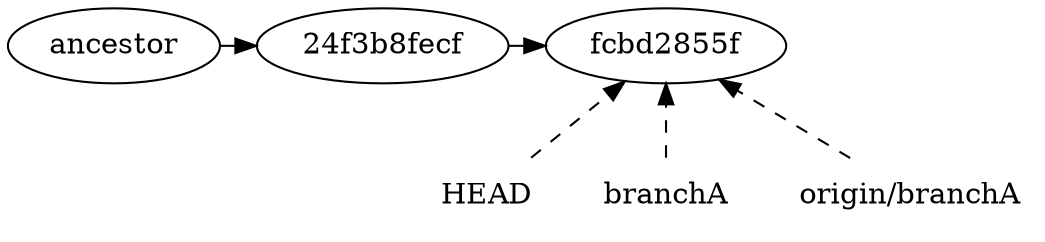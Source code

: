 digraph "after_merge" {
  rankdir=BT;
  node [shape = oval];
  ancestor -> "24f3b8fecf"
  "24f3b8fecf" -> "fcbd2855f"
  node [shape = none];
  HEAD -> "fcbd2855f" [style=dashed];
  "branchA" -> "fcbd2855f" [style=dashed];
  "origin/branchA" -> "fcbd2855f" [style=dashed];
  {rank=max; ancestor; "24f3b8fecf"; "fcbd2855f"}
  {rank=min; HEAD; "branchA"; "origin/branchA"}
}

